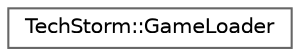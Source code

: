 digraph "Graphical Class Hierarchy"
{
 // LATEX_PDF_SIZE
  bgcolor="transparent";
  edge [fontname=Helvetica,fontsize=10,labelfontname=Helvetica,labelfontsize=10];
  node [fontname=Helvetica,fontsize=10,shape=box,height=0.2,width=0.4];
  rankdir="LR";
  Node0 [id="Node000000",label="TechStorm::GameLoader",height=0.2,width=0.4,color="grey40", fillcolor="white", style="filled",URL="$class_tech_storm_1_1_game_loader.html",tooltip=" "];
}

